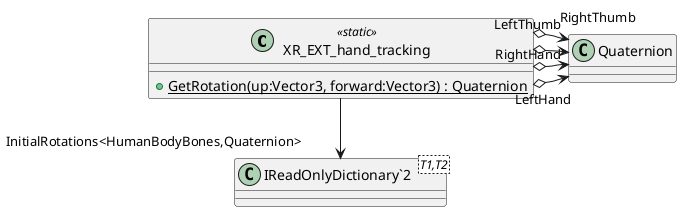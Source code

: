 @startuml
class XR_EXT_hand_tracking <<static>> {
    + {static} GetRotation(up:Vector3, forward:Vector3) : Quaternion
}
class "IReadOnlyDictionary`2"<T1,T2> {
}
XR_EXT_hand_tracking o-> "LeftHand" Quaternion
XR_EXT_hand_tracking o-> "RightHand" Quaternion
XR_EXT_hand_tracking o-> "LeftThumb" Quaternion
XR_EXT_hand_tracking o-> "RightThumb" Quaternion
XR_EXT_hand_tracking --> "InitialRotations<HumanBodyBones,Quaternion>" "IReadOnlyDictionary`2"
@enduml
